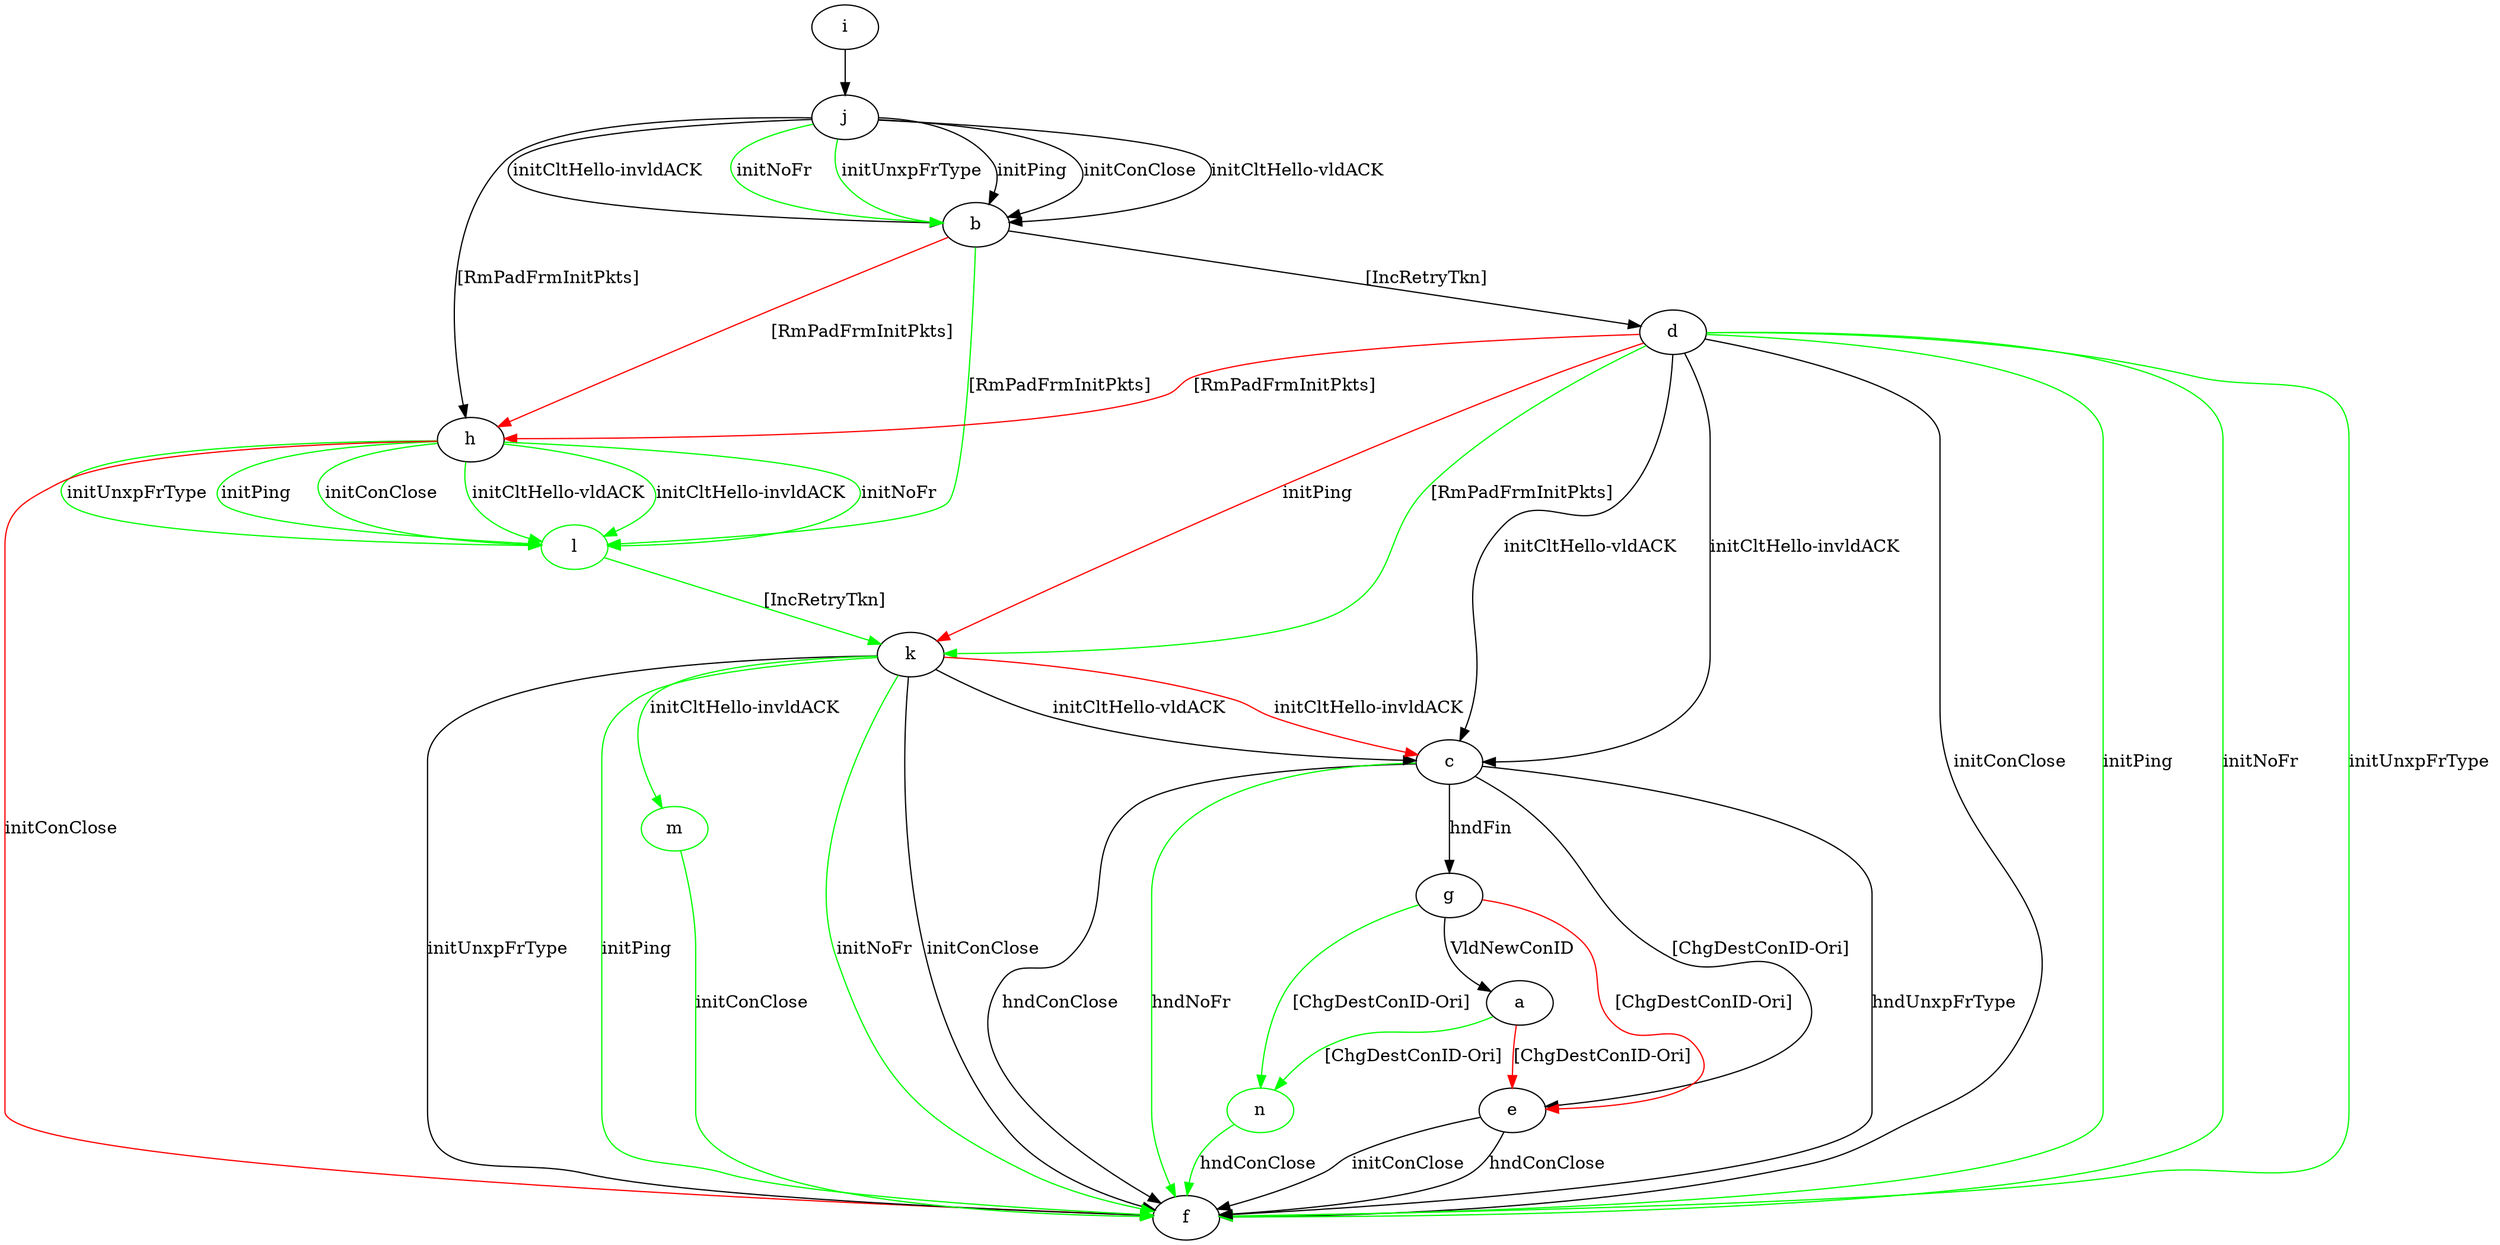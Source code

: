digraph "" {
	a -> e	[key=0,
		color=red,
		label="[ChgDestConID-Ori] "];
	n	[color=green];
	a -> n	[key=0,
		color=green,
		label="[ChgDestConID-Ori] "];
	b -> d	[key=0,
		label="[IncRetryTkn] "];
	b -> h	[key=0,
		color=red,
		label="[RmPadFrmInitPkts] "];
	l	[color=green];
	b -> l	[key=0,
		color=green,
		label="[RmPadFrmInitPkts] "];
	c -> e	[key=0,
		label="[ChgDestConID-Ori] "];
	c -> f	[key=0,
		label="hndUnxpFrType "];
	c -> f	[key=1,
		label="hndConClose "];
	c -> f	[key=2,
		color=green,
		label="hndNoFr "];
	c -> g	[key=0,
		label="hndFin "];
	d -> c	[key=0,
		label="initCltHello-vldACK "];
	d -> c	[key=1,
		label="initCltHello-invldACK "];
	d -> f	[key=0,
		label="initConClose "];
	d -> f	[key=1,
		color=green,
		label="initPing "];
	d -> f	[key=2,
		color=green,
		label="initNoFr "];
	d -> f	[key=3,
		color=green,
		label="initUnxpFrType "];
	d -> h	[key=0,
		color=red,
		label="[RmPadFrmInitPkts] "];
	d -> k	[key=0,
		color=green,
		label="[RmPadFrmInitPkts] "];
	d -> k	[key=1,
		color=red,
		label="initPing "];
	e -> f	[key=0,
		label="initConClose "];
	e -> f	[key=1,
		label="hndConClose "];
	g -> a	[key=0,
		label="VldNewConID "];
	g -> e	[key=0,
		color=red,
		label="[ChgDestConID-Ori] "];
	g -> n	[key=0,
		color=green,
		label="[ChgDestConID-Ori] "];
	h -> f	[key=0,
		color=red,
		label="initConClose "];
	h -> l	[key=0,
		color=green,
		label="initPing "];
	h -> l	[key=1,
		color=green,
		label="initConClose "];
	h -> l	[key=2,
		color=green,
		label="initCltHello-vldACK "];
	h -> l	[key=3,
		color=green,
		label="initCltHello-invldACK "];
	h -> l	[key=4,
		color=green,
		label="initNoFr "];
	h -> l	[key=5,
		color=green,
		label="initUnxpFrType "];
	i -> j	[key=0];
	j -> b	[key=0,
		label="initPing "];
	j -> b	[key=1,
		label="initConClose "];
	j -> b	[key=2,
		label="initCltHello-vldACK "];
	j -> b	[key=3,
		label="initCltHello-invldACK "];
	j -> b	[key=4,
		color=green,
		label="initNoFr "];
	j -> b	[key=5,
		color=green,
		label="initUnxpFrType "];
	j -> h	[key=0,
		label="[RmPadFrmInitPkts] "];
	k -> c	[key=0,
		label="initCltHello-vldACK "];
	k -> c	[key=1,
		color=red,
		label="initCltHello-invldACK "];
	k -> f	[key=0,
		label="initConClose "];
	k -> f	[key=1,
		label="initUnxpFrType "];
	k -> f	[key=2,
		color=green,
		label="initPing "];
	k -> f	[key=3,
		color=green,
		label="initNoFr "];
	m	[color=green];
	k -> m	[key=0,
		color=green,
		label="initCltHello-invldACK "];
	l -> k	[key=0,
		color=green,
		label="[IncRetryTkn] "];
	m -> f	[key=0,
		color=green,
		label="initConClose "];
	n -> f	[key=0,
		color=green,
		label="hndConClose "];
}
